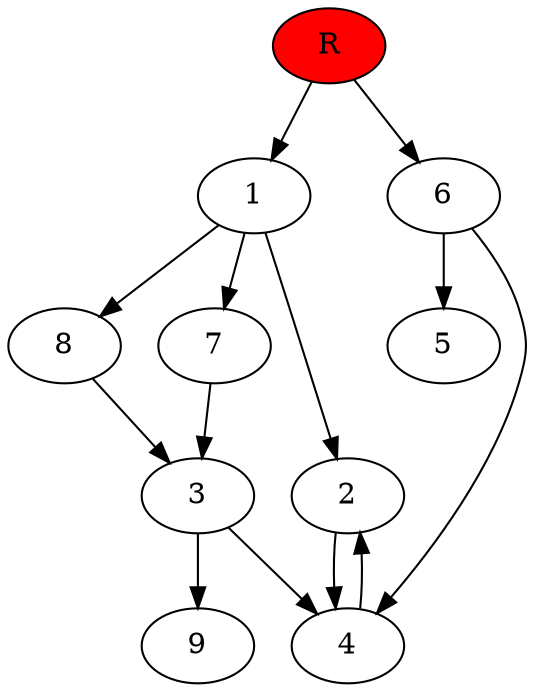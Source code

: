 digraph prb41333 {
	1
	2
	3
	4
	5
	6
	7
	8
	R [fillcolor="#ff0000" style=filled]
	1 -> 2
	1 -> 7
	1 -> 8
	2 -> 4
	3 -> 4
	3 -> 9
	4 -> 2
	6 -> 4
	6 -> 5
	7 -> 3
	8 -> 3
	R -> 1
	R -> 6
}
